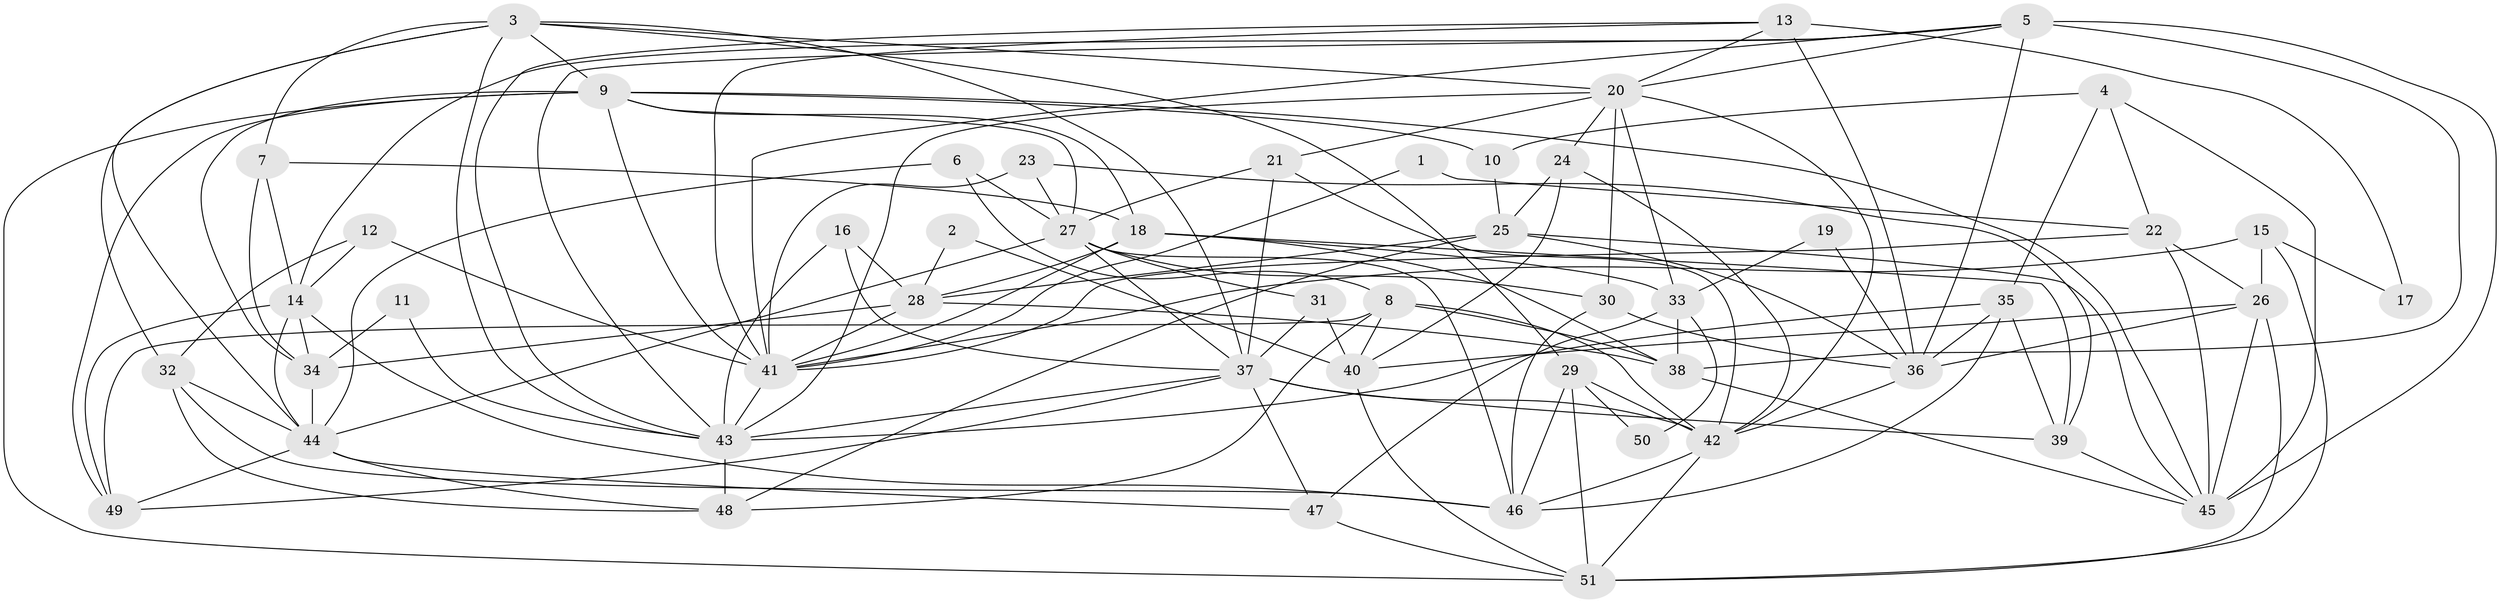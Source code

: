 // original degree distribution, {3: 0.2549019607843137, 5: 0.16666666666666666, 4: 0.22549019607843138, 6: 0.11764705882352941, 2: 0.17647058823529413, 8: 0.00980392156862745, 9: 0.00980392156862745, 7: 0.0392156862745098}
// Generated by graph-tools (version 1.1) at 2025/26/03/09/25 03:26:14]
// undirected, 51 vertices, 141 edges
graph export_dot {
graph [start="1"]
  node [color=gray90,style=filled];
  1;
  2;
  3;
  4;
  5;
  6;
  7;
  8;
  9;
  10;
  11;
  12;
  13;
  14;
  15;
  16;
  17;
  18;
  19;
  20;
  21;
  22;
  23;
  24;
  25;
  26;
  27;
  28;
  29;
  30;
  31;
  32;
  33;
  34;
  35;
  36;
  37;
  38;
  39;
  40;
  41;
  42;
  43;
  44;
  45;
  46;
  47;
  48;
  49;
  50;
  51;
  1 -- 22 [weight=1.0];
  1 -- 41 [weight=1.0];
  2 -- 28 [weight=1.0];
  2 -- 40 [weight=1.0];
  3 -- 7 [weight=1.0];
  3 -- 9 [weight=1.0];
  3 -- 20 [weight=1.0];
  3 -- 29 [weight=1.0];
  3 -- 32 [weight=1.0];
  3 -- 37 [weight=1.0];
  3 -- 43 [weight=1.0];
  3 -- 44 [weight=1.0];
  4 -- 10 [weight=1.0];
  4 -- 22 [weight=1.0];
  4 -- 35 [weight=1.0];
  4 -- 45 [weight=1.0];
  5 -- 14 [weight=1.0];
  5 -- 20 [weight=1.0];
  5 -- 36 [weight=1.0];
  5 -- 38 [weight=2.0];
  5 -- 41 [weight=1.0];
  5 -- 43 [weight=1.0];
  5 -- 45 [weight=2.0];
  6 -- 8 [weight=1.0];
  6 -- 27 [weight=1.0];
  6 -- 44 [weight=1.0];
  7 -- 14 [weight=1.0];
  7 -- 18 [weight=1.0];
  7 -- 34 [weight=1.0];
  8 -- 38 [weight=1.0];
  8 -- 40 [weight=1.0];
  8 -- 42 [weight=1.0];
  8 -- 48 [weight=1.0];
  8 -- 49 [weight=1.0];
  9 -- 10 [weight=1.0];
  9 -- 18 [weight=1.0];
  9 -- 27 [weight=1.0];
  9 -- 34 [weight=1.0];
  9 -- 41 [weight=1.0];
  9 -- 45 [weight=1.0];
  9 -- 49 [weight=1.0];
  9 -- 51 [weight=1.0];
  10 -- 25 [weight=1.0];
  11 -- 34 [weight=1.0];
  11 -- 43 [weight=1.0];
  12 -- 14 [weight=1.0];
  12 -- 32 [weight=1.0];
  12 -- 41 [weight=1.0];
  13 -- 17 [weight=2.0];
  13 -- 20 [weight=1.0];
  13 -- 36 [weight=1.0];
  13 -- 41 [weight=1.0];
  13 -- 43 [weight=1.0];
  14 -- 34 [weight=1.0];
  14 -- 44 [weight=1.0];
  14 -- 46 [weight=1.0];
  14 -- 49 [weight=1.0];
  15 -- 17 [weight=1.0];
  15 -- 26 [weight=1.0];
  15 -- 41 [weight=1.0];
  15 -- 51 [weight=1.0];
  16 -- 28 [weight=1.0];
  16 -- 37 [weight=1.0];
  16 -- 43 [weight=1.0];
  18 -- 28 [weight=1.0];
  18 -- 33 [weight=1.0];
  18 -- 38 [weight=1.0];
  18 -- 39 [weight=2.0];
  18 -- 41 [weight=1.0];
  19 -- 33 [weight=1.0];
  19 -- 36 [weight=1.0];
  20 -- 21 [weight=1.0];
  20 -- 24 [weight=1.0];
  20 -- 30 [weight=1.0];
  20 -- 33 [weight=1.0];
  20 -- 42 [weight=1.0];
  20 -- 43 [weight=1.0];
  21 -- 27 [weight=1.0];
  21 -- 37 [weight=1.0];
  21 -- 42 [weight=1.0];
  22 -- 26 [weight=1.0];
  22 -- 41 [weight=1.0];
  22 -- 45 [weight=1.0];
  23 -- 27 [weight=1.0];
  23 -- 39 [weight=1.0];
  23 -- 41 [weight=1.0];
  24 -- 25 [weight=1.0];
  24 -- 40 [weight=1.0];
  24 -- 42 [weight=1.0];
  25 -- 28 [weight=1.0];
  25 -- 36 [weight=1.0];
  25 -- 45 [weight=1.0];
  25 -- 48 [weight=1.0];
  26 -- 36 [weight=1.0];
  26 -- 40 [weight=1.0];
  26 -- 45 [weight=1.0];
  26 -- 51 [weight=1.0];
  27 -- 30 [weight=2.0];
  27 -- 31 [weight=2.0];
  27 -- 37 [weight=1.0];
  27 -- 44 [weight=1.0];
  27 -- 46 [weight=1.0];
  28 -- 34 [weight=1.0];
  28 -- 38 [weight=1.0];
  28 -- 41 [weight=1.0];
  29 -- 42 [weight=1.0];
  29 -- 46 [weight=1.0];
  29 -- 50 [weight=1.0];
  29 -- 51 [weight=1.0];
  30 -- 36 [weight=1.0];
  30 -- 46 [weight=1.0];
  31 -- 37 [weight=1.0];
  31 -- 40 [weight=1.0];
  32 -- 44 [weight=1.0];
  32 -- 46 [weight=1.0];
  32 -- 48 [weight=1.0];
  33 -- 38 [weight=1.0];
  33 -- 47 [weight=2.0];
  33 -- 50 [weight=1.0];
  34 -- 44 [weight=1.0];
  35 -- 36 [weight=1.0];
  35 -- 39 [weight=1.0];
  35 -- 43 [weight=1.0];
  35 -- 46 [weight=1.0];
  36 -- 42 [weight=1.0];
  37 -- 39 [weight=1.0];
  37 -- 42 [weight=1.0];
  37 -- 43 [weight=1.0];
  37 -- 47 [weight=1.0];
  37 -- 49 [weight=1.0];
  38 -- 45 [weight=1.0];
  39 -- 45 [weight=1.0];
  40 -- 51 [weight=1.0];
  41 -- 43 [weight=2.0];
  42 -- 46 [weight=1.0];
  42 -- 51 [weight=1.0];
  43 -- 48 [weight=1.0];
  44 -- 47 [weight=1.0];
  44 -- 48 [weight=1.0];
  44 -- 49 [weight=1.0];
  47 -- 51 [weight=1.0];
}

